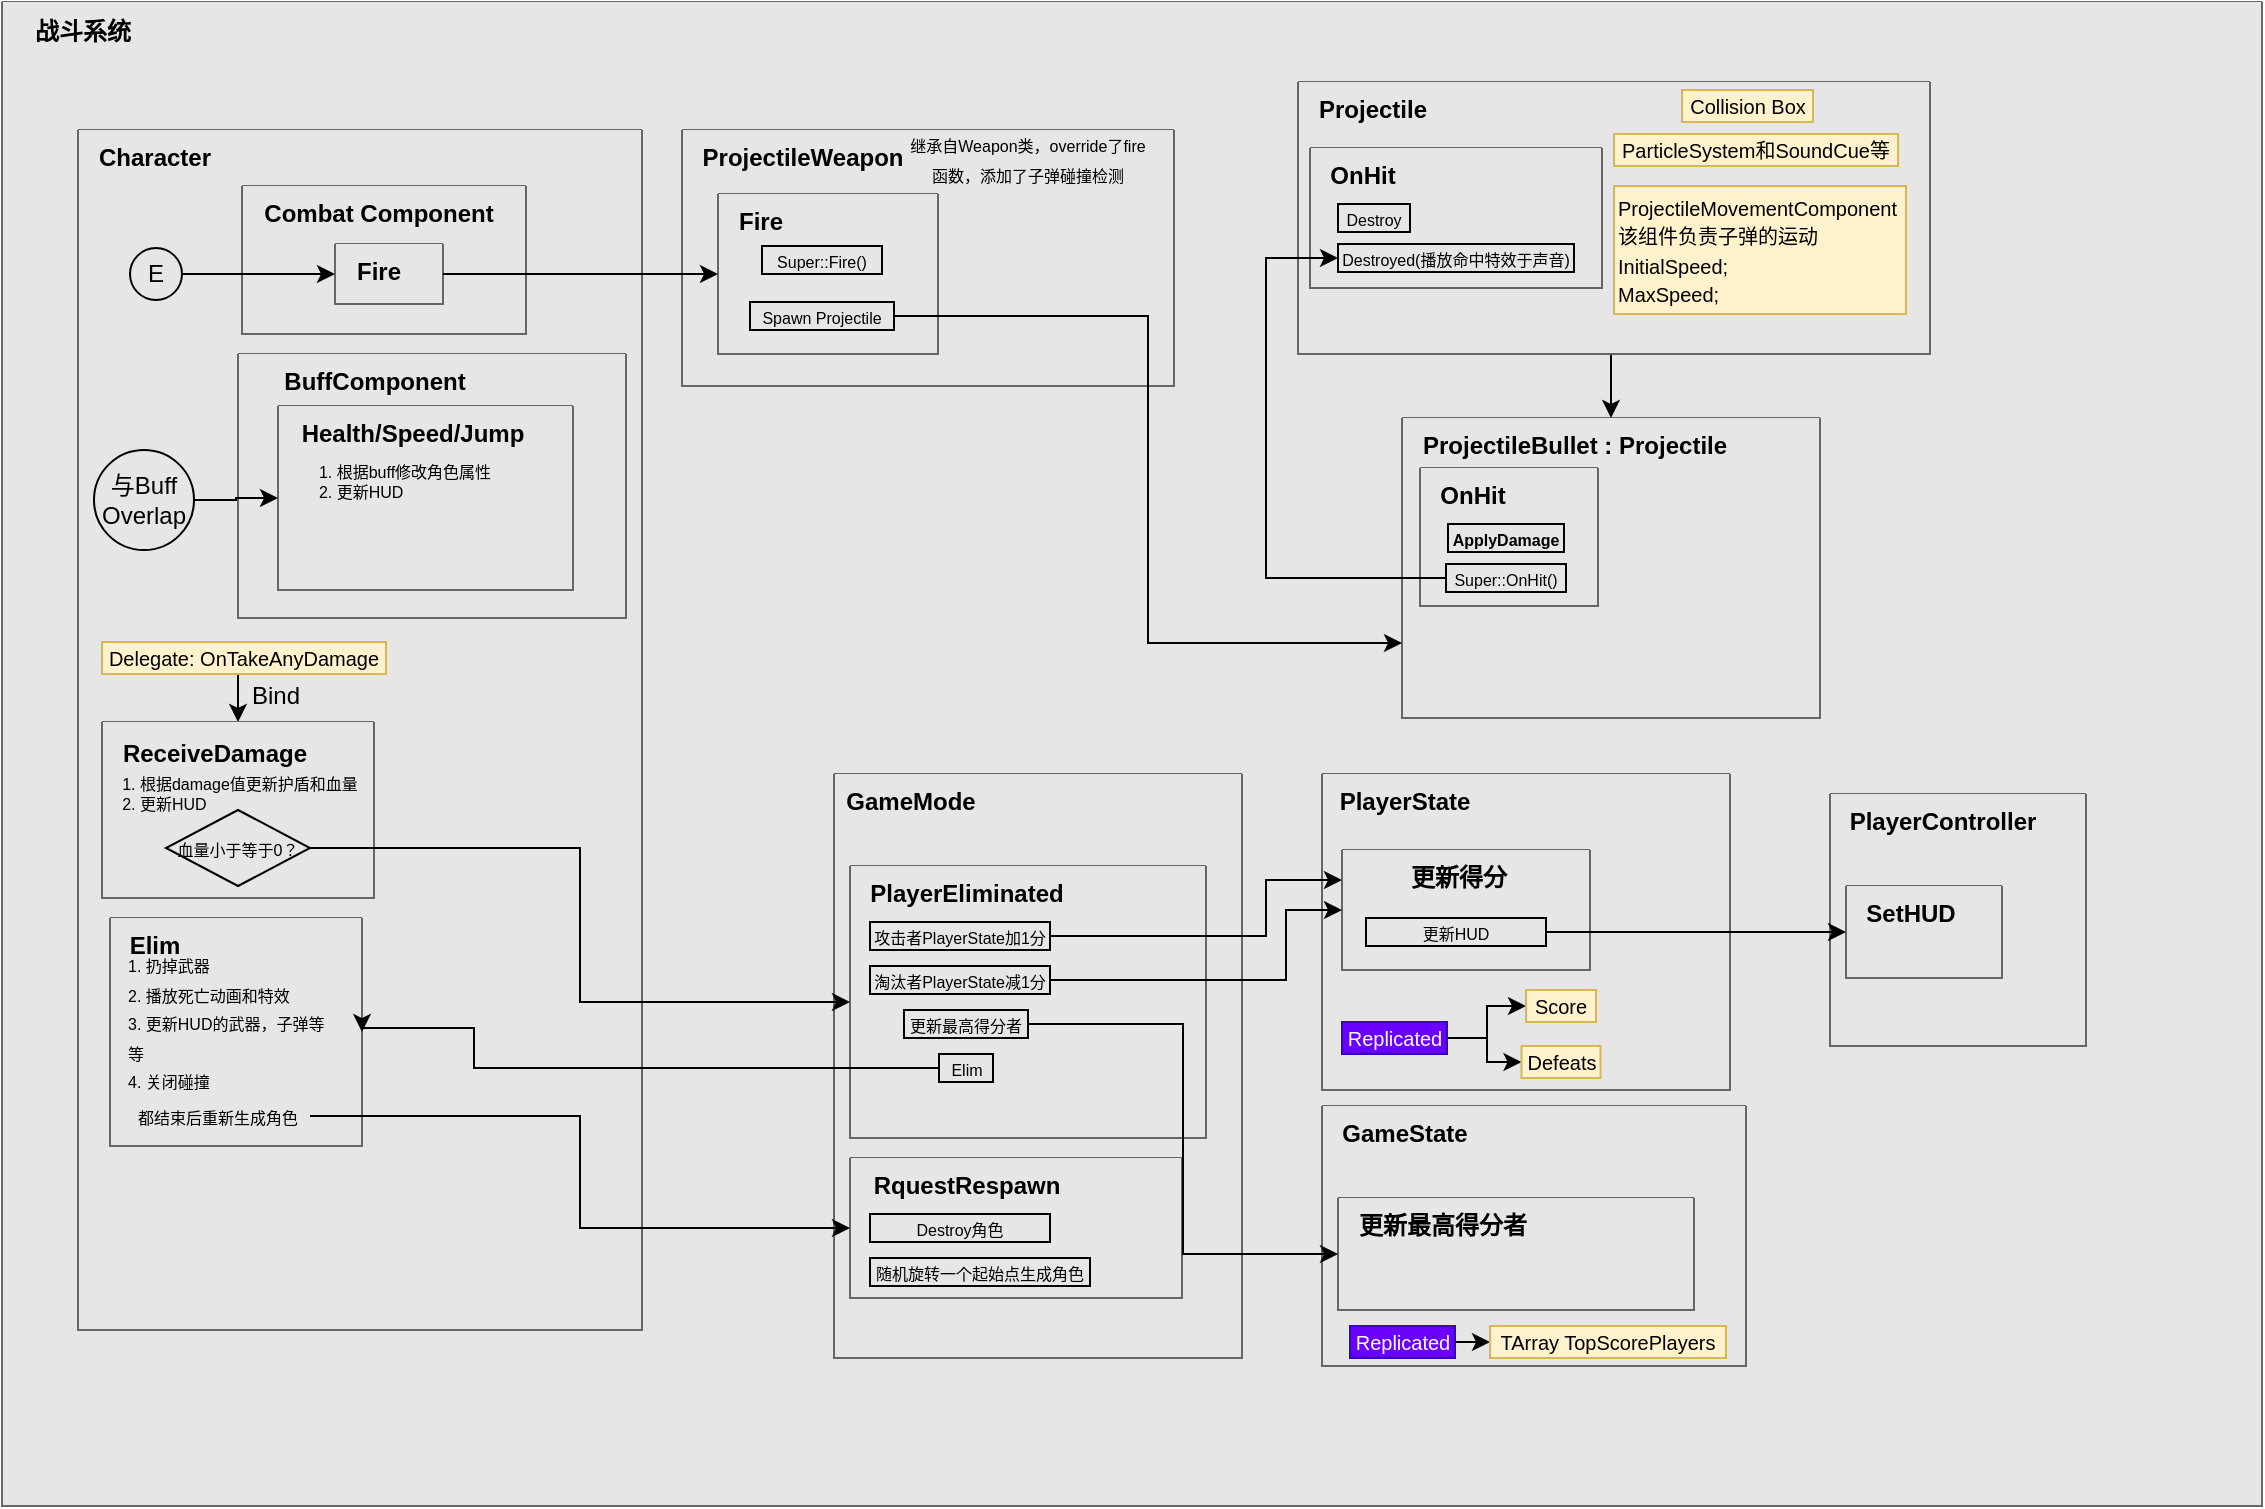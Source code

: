 <mxfile version="22.1.2" type="device">
  <diagram name="第 1 页" id="bMrVAK8gPkkUIHQVz1YE">
    <mxGraphModel dx="784" dy="1022" grid="1" gridSize="10" guides="1" tooltips="1" connect="1" arrows="1" fold="1" page="1" pageScale="1" pageWidth="827" pageHeight="1169" math="0" shadow="0">
      <root>
        <mxCell id="0" />
        <mxCell id="1" parent="0" />
        <mxCell id="vLbGH18DJwOGP0xXrtU2-1" value="" style="swimlane;startSize=0;fillStyle=auto;fillColor=#000000;fontColor=#333333;strokeColor=#666666;swimlaneFillColor=#E6E6E6;" vertex="1" parent="1">
          <mxGeometry x="1304" y="392" width="1130" height="752" as="geometry" />
        </mxCell>
        <mxCell id="vLbGH18DJwOGP0xXrtU2-2" value="&lt;b&gt;战斗系统&lt;/b&gt;" style="text;html=1;align=center;verticalAlign=middle;resizable=0;points=[];autosize=1;strokeColor=none;fillColor=none;" vertex="1" parent="vLbGH18DJwOGP0xXrtU2-1">
          <mxGeometry x="6" y="1" width="68" height="28" as="geometry" />
        </mxCell>
        <mxCell id="vLbGH18DJwOGP0xXrtU2-3" value="" style="swimlane;startSize=0;fillStyle=auto;fillColor=#000000;fontColor=#333333;strokeColor=#666666;swimlaneFillColor=#E6E6E6;" vertex="1" parent="vLbGH18DJwOGP0xXrtU2-1">
          <mxGeometry x="38" y="64" width="282" height="600" as="geometry" />
        </mxCell>
        <mxCell id="vLbGH18DJwOGP0xXrtU2-4" value="&lt;b&gt;Character&lt;/b&gt;" style="text;html=1;align=center;verticalAlign=middle;resizable=0;points=[];autosize=1;strokeColor=none;fillColor=none;" vertex="1" parent="vLbGH18DJwOGP0xXrtU2-3">
          <mxGeometry width="76" height="28" as="geometry" />
        </mxCell>
        <mxCell id="vLbGH18DJwOGP0xXrtU2-5" value="E" style="ellipse;whiteSpace=wrap;html=1;aspect=fixed;fillColor=none;" vertex="1" parent="vLbGH18DJwOGP0xXrtU2-3">
          <mxGeometry x="26" y="59" width="26" height="26" as="geometry" />
        </mxCell>
        <mxCell id="vLbGH18DJwOGP0xXrtU2-6" value="" style="swimlane;startSize=0;fillStyle=auto;fillColor=#000000;fontColor=#333333;strokeColor=#666666;swimlaneFillColor=#E6E6E6;" vertex="1" parent="vLbGH18DJwOGP0xXrtU2-3">
          <mxGeometry x="82" y="28" width="142" height="74" as="geometry" />
        </mxCell>
        <mxCell id="vLbGH18DJwOGP0xXrtU2-7" value="&lt;b&gt;Combat Component&lt;/b&gt;" style="text;html=1;align=center;verticalAlign=middle;resizable=0;points=[];autosize=1;strokeColor=none;fillColor=none;" vertex="1" parent="vLbGH18DJwOGP0xXrtU2-6">
          <mxGeometry x="0.5" width="134" height="28" as="geometry" />
        </mxCell>
        <mxCell id="vLbGH18DJwOGP0xXrtU2-8" value="" style="swimlane;startSize=0;fillStyle=auto;fillColor=#000000;fontColor=#333333;strokeColor=#666666;swimlaneFillColor=#E6E6E6;" vertex="1" parent="vLbGH18DJwOGP0xXrtU2-6">
          <mxGeometry x="46.5" y="29" width="54" height="30" as="geometry" />
        </mxCell>
        <mxCell id="vLbGH18DJwOGP0xXrtU2-9" value="&lt;b&gt;Fire&lt;/b&gt;" style="text;html=1;align=center;verticalAlign=middle;resizable=0;points=[];autosize=1;strokeColor=none;fillColor=none;" vertex="1" parent="vLbGH18DJwOGP0xXrtU2-8">
          <mxGeometry width="42" height="28" as="geometry" />
        </mxCell>
        <mxCell id="vLbGH18DJwOGP0xXrtU2-10" style="edgeStyle=orthogonalEdgeStyle;rounded=0;orthogonalLoop=1;jettySize=auto;html=1;exitX=1;exitY=0.5;exitDx=0;exitDy=0;entryX=0;entryY=0.5;entryDx=0;entryDy=0;" edge="1" parent="vLbGH18DJwOGP0xXrtU2-3" source="vLbGH18DJwOGP0xXrtU2-5" target="vLbGH18DJwOGP0xXrtU2-8">
          <mxGeometry relative="1" as="geometry" />
        </mxCell>
        <mxCell id="vLbGH18DJwOGP0xXrtU2-11" value="" style="swimlane;startSize=0;fillStyle=auto;fillColor=#000000;fontColor=#333333;strokeColor=#666666;swimlaneFillColor=#E6E6E6;" vertex="1" parent="vLbGH18DJwOGP0xXrtU2-3">
          <mxGeometry x="80" y="112" width="194" height="132" as="geometry" />
        </mxCell>
        <mxCell id="vLbGH18DJwOGP0xXrtU2-12" value="&lt;b&gt;BuffComponent&lt;/b&gt;" style="text;html=1;align=center;verticalAlign=middle;resizable=0;points=[];autosize=1;strokeColor=none;fillColor=none;" vertex="1" parent="vLbGH18DJwOGP0xXrtU2-11">
          <mxGeometry x="12.5" width="110" height="28" as="geometry" />
        </mxCell>
        <mxCell id="vLbGH18DJwOGP0xXrtU2-13" value="" style="swimlane;startSize=0;fillStyle=auto;fillColor=#000000;fontColor=#333333;strokeColor=#666666;swimlaneFillColor=#E6E6E6;" vertex="1" parent="vLbGH18DJwOGP0xXrtU2-11">
          <mxGeometry x="20" y="26" width="147.5" height="92" as="geometry" />
        </mxCell>
        <mxCell id="vLbGH18DJwOGP0xXrtU2-14" value="&lt;b&gt;Health/Speed/Jump&lt;/b&gt;" style="text;html=1;align=center;verticalAlign=middle;resizable=0;points=[];autosize=1;strokeColor=none;fillColor=none;" vertex="1" parent="vLbGH18DJwOGP0xXrtU2-13">
          <mxGeometry x="2" width="130" height="28" as="geometry" />
        </mxCell>
        <mxCell id="vLbGH18DJwOGP0xXrtU2-15" value="&lt;div style=&quot;text-align: left;&quot;&gt;&lt;span style=&quot;font-size: 8px; background-color: initial;&quot;&gt;1. 根据buff修改角色属性&lt;/span&gt;&lt;/div&gt;&lt;font style=&quot;font-size: 8px;&quot;&gt;&lt;div style=&quot;text-align: left;&quot;&gt;&lt;span style=&quot;background-color: initial;&quot;&gt;2. 更新HUD&lt;/span&gt;&lt;/div&gt;&lt;div style=&quot;text-align: left;&quot;&gt;&lt;span style=&quot;background-color: initial;&quot;&gt;&lt;br&gt;&lt;/span&gt;&lt;/div&gt;&lt;/font&gt;" style="text;html=1;strokeColor=none;fillColor=none;align=center;verticalAlign=middle;whiteSpace=wrap;rounded=0;" vertex="1" parent="vLbGH18DJwOGP0xXrtU2-13">
          <mxGeometry x="13" y="30" width="101" height="22" as="geometry" />
        </mxCell>
        <mxCell id="vLbGH18DJwOGP0xXrtU2-16" style="edgeStyle=orthogonalEdgeStyle;rounded=0;orthogonalLoop=1;jettySize=auto;html=1;exitX=0.5;exitY=1;exitDx=0;exitDy=0;entryX=0.5;entryY=0;entryDx=0;entryDy=0;" edge="1" parent="vLbGH18DJwOGP0xXrtU2-3" source="vLbGH18DJwOGP0xXrtU2-17" target="vLbGH18DJwOGP0xXrtU2-18">
          <mxGeometry relative="1" as="geometry" />
        </mxCell>
        <mxCell id="vLbGH18DJwOGP0xXrtU2-17" value="&lt;font style=&quot;font-size: 10px;&quot;&gt;Delegate: OnTakeAnyDamage&lt;/font&gt;" style="rounded=0;whiteSpace=wrap;html=1;fillColor=#fff2cc;strokeColor=#d6b656;" vertex="1" parent="vLbGH18DJwOGP0xXrtU2-3">
          <mxGeometry x="12" y="256" width="142" height="16" as="geometry" />
        </mxCell>
        <mxCell id="vLbGH18DJwOGP0xXrtU2-18" value="" style="swimlane;startSize=0;fillStyle=auto;fillColor=#000000;fontColor=#333333;strokeColor=#666666;swimlaneFillColor=#E6E6E6;" vertex="1" parent="vLbGH18DJwOGP0xXrtU2-3">
          <mxGeometry x="12" y="296" width="136" height="88" as="geometry" />
        </mxCell>
        <mxCell id="vLbGH18DJwOGP0xXrtU2-19" value="&lt;b&gt;ReceiveDamage&lt;/b&gt;" style="text;html=1;align=center;verticalAlign=middle;resizable=0;points=[];autosize=1;strokeColor=none;fillColor=none;" vertex="1" parent="vLbGH18DJwOGP0xXrtU2-18">
          <mxGeometry y="2" width="112" height="28" as="geometry" />
        </mxCell>
        <mxCell id="vLbGH18DJwOGP0xXrtU2-20" value="&lt;div style=&quot;text-align: left;&quot;&gt;&lt;span style=&quot;font-size: 8px; background-color: initial;&quot;&gt;1. 根据damage值更新护盾和血量&lt;/span&gt;&lt;/div&gt;&lt;font style=&quot;font-size: 8px;&quot;&gt;&lt;div style=&quot;text-align: left;&quot;&gt;&lt;span style=&quot;background-color: initial;&quot;&gt;2. 更新HUD&lt;/span&gt;&lt;/div&gt;&lt;div style=&quot;text-align: left;&quot;&gt;&lt;span style=&quot;background-color: initial;&quot;&gt;&lt;br&gt;&lt;/span&gt;&lt;/div&gt;&lt;/font&gt;" style="text;html=1;strokeColor=none;fillColor=none;align=center;verticalAlign=middle;whiteSpace=wrap;rounded=0;" vertex="1" parent="vLbGH18DJwOGP0xXrtU2-18">
          <mxGeometry x="6" y="28" width="126" height="22" as="geometry" />
        </mxCell>
        <mxCell id="vLbGH18DJwOGP0xXrtU2-21" value="&lt;div style=&quot;border-color: var(--border-color); text-align: left;&quot;&gt;&lt;font style=&quot;font-size: 8px;&quot;&gt;血量小于等于0？&lt;/font&gt;&lt;/div&gt;&lt;font size=&quot;3&quot; style=&quot;border-color: var(--border-color);&quot;&gt;&lt;/font&gt;" style="rhombus;whiteSpace=wrap;html=1;fillColor=none;" vertex="1" parent="vLbGH18DJwOGP0xXrtU2-18">
          <mxGeometry x="32" y="44" width="72" height="38" as="geometry" />
        </mxCell>
        <mxCell id="vLbGH18DJwOGP0xXrtU2-22" value="Bind" style="text;html=1;strokeColor=none;fillColor=none;align=center;verticalAlign=middle;whiteSpace=wrap;rounded=0;" vertex="1" parent="vLbGH18DJwOGP0xXrtU2-3">
          <mxGeometry x="86" y="278" width="26" height="10" as="geometry" />
        </mxCell>
        <mxCell id="vLbGH18DJwOGP0xXrtU2-23" style="edgeStyle=orthogonalEdgeStyle;rounded=0;orthogonalLoop=1;jettySize=auto;html=1;exitX=1;exitY=0.5;exitDx=0;exitDy=0;entryX=0;entryY=0.5;entryDx=0;entryDy=0;" edge="1" parent="vLbGH18DJwOGP0xXrtU2-3" source="vLbGH18DJwOGP0xXrtU2-24" target="vLbGH18DJwOGP0xXrtU2-13">
          <mxGeometry relative="1" as="geometry" />
        </mxCell>
        <mxCell id="vLbGH18DJwOGP0xXrtU2-24" value="与Buff&lt;br&gt;Overlap" style="ellipse;whiteSpace=wrap;html=1;aspect=fixed;fillColor=none;" vertex="1" parent="vLbGH18DJwOGP0xXrtU2-3">
          <mxGeometry x="8" y="160" width="50" height="50" as="geometry" />
        </mxCell>
        <mxCell id="vLbGH18DJwOGP0xXrtU2-25" value="" style="swimlane;startSize=0;fillStyle=auto;fillColor=#000000;fontColor=#333333;strokeColor=#666666;swimlaneFillColor=#E6E6E6;" vertex="1" parent="vLbGH18DJwOGP0xXrtU2-3">
          <mxGeometry x="16" y="394" width="126" height="114" as="geometry" />
        </mxCell>
        <mxCell id="vLbGH18DJwOGP0xXrtU2-26" value="&lt;b&gt;Elim&lt;/b&gt;" style="text;html=1;align=center;verticalAlign=middle;resizable=0;points=[];autosize=1;strokeColor=none;fillColor=none;" vertex="1" parent="vLbGH18DJwOGP0xXrtU2-25">
          <mxGeometry width="44" height="28" as="geometry" />
        </mxCell>
        <mxCell id="vLbGH18DJwOGP0xXrtU2-27" value="&lt;div style=&quot;text-align: left;&quot;&gt;&lt;span style=&quot;font-size: 8px;&quot;&gt;1. 扔掉武器&lt;/span&gt;&lt;/div&gt;&lt;div style=&quot;text-align: left;&quot;&gt;&lt;span style=&quot;font-size: 8px;&quot;&gt;2. 播放死亡动画和特效&lt;/span&gt;&lt;/div&gt;&lt;div style=&quot;text-align: left;&quot;&gt;&lt;span style=&quot;font-size: 8px;&quot;&gt;3. 更新HUD的武器，子弹等等&lt;/span&gt;&lt;/div&gt;&lt;div style=&quot;text-align: left;&quot;&gt;&lt;span style=&quot;font-size: 8px;&quot;&gt;4. 关闭碰撞&lt;/span&gt;&lt;/div&gt;&lt;div style=&quot;text-align: left;&quot;&gt;&lt;span style=&quot;font-size: 8px;&quot;&gt;&lt;br&gt;&lt;/span&gt;&lt;/div&gt;" style="text;html=1;strokeColor=none;fillColor=none;align=center;verticalAlign=middle;whiteSpace=wrap;rounded=0;" vertex="1" parent="vLbGH18DJwOGP0xXrtU2-25">
          <mxGeometry x="8" y="26" width="106" height="66" as="geometry" />
        </mxCell>
        <mxCell id="vLbGH18DJwOGP0xXrtU2-28" value="&lt;div style=&quot;text-align: left;&quot;&gt;&lt;span style=&quot;font-size: 8px;&quot;&gt;都结束后重新生成角色&lt;/span&gt;&lt;/div&gt;" style="text;html=1;strokeColor=none;fillColor=none;align=center;verticalAlign=middle;whiteSpace=wrap;rounded=0;" vertex="1" parent="vLbGH18DJwOGP0xXrtU2-25">
          <mxGeometry x="8" y="88" width="92" height="22" as="geometry" />
        </mxCell>
        <mxCell id="vLbGH18DJwOGP0xXrtU2-29" value="" style="swimlane;startSize=0;fillStyle=auto;fillColor=#000000;fontColor=#333333;strokeColor=#666666;swimlaneFillColor=#E6E6E6;" vertex="1" parent="vLbGH18DJwOGP0xXrtU2-1">
          <mxGeometry x="700" y="208" width="209" height="150" as="geometry" />
        </mxCell>
        <mxCell id="vLbGH18DJwOGP0xXrtU2-30" value="&lt;b&gt;ProjectileBullet : Projectile&lt;/b&gt;" style="text;html=1;align=center;verticalAlign=middle;resizable=0;points=[];autosize=1;strokeColor=none;fillColor=none;" vertex="1" parent="vLbGH18DJwOGP0xXrtU2-29">
          <mxGeometry width="172" height="28" as="geometry" />
        </mxCell>
        <mxCell id="vLbGH18DJwOGP0xXrtU2-31" value="" style="swimlane;startSize=0;fillStyle=auto;fillColor=#000000;fontColor=#333333;strokeColor=#666666;swimlaneFillColor=#E6E6E6;" vertex="1" parent="vLbGH18DJwOGP0xXrtU2-29">
          <mxGeometry x="9" y="25" width="89" height="69" as="geometry" />
        </mxCell>
        <mxCell id="vLbGH18DJwOGP0xXrtU2-32" value="&lt;b&gt;OnHit&lt;/b&gt;" style="text;html=1;align=center;verticalAlign=middle;resizable=0;points=[];autosize=1;strokeColor=none;fillColor=none;" vertex="1" parent="vLbGH18DJwOGP0xXrtU2-31">
          <mxGeometry width="52" height="28" as="geometry" />
        </mxCell>
        <mxCell id="vLbGH18DJwOGP0xXrtU2-33" value="&lt;font style=&quot;font-size: 8px;&quot;&gt;&lt;b&gt;ApplyDamage&lt;/b&gt;&lt;/font&gt;" style="rounded=0;whiteSpace=wrap;html=1;fillColor=none;" vertex="1" parent="vLbGH18DJwOGP0xXrtU2-31">
          <mxGeometry x="14" y="28" width="58" height="14" as="geometry" />
        </mxCell>
        <mxCell id="vLbGH18DJwOGP0xXrtU2-34" value="&lt;font style=&quot;font-size: 8px;&quot;&gt;Super::OnHit()&lt;/font&gt;" style="rounded=0;whiteSpace=wrap;html=1;fillColor=none;" vertex="1" parent="vLbGH18DJwOGP0xXrtU2-31">
          <mxGeometry x="13" y="48" width="60" height="14" as="geometry" />
        </mxCell>
        <mxCell id="vLbGH18DJwOGP0xXrtU2-35" value="" style="swimlane;startSize=0;fillStyle=auto;fillColor=#000000;fontColor=#333333;strokeColor=#666666;swimlaneFillColor=#E6E6E6;" vertex="1" parent="vLbGH18DJwOGP0xXrtU2-1">
          <mxGeometry x="340" y="64" width="246" height="128" as="geometry" />
        </mxCell>
        <mxCell id="vLbGH18DJwOGP0xXrtU2-36" value="&lt;b&gt;ProjectileWeapon&lt;/b&gt;" style="text;html=1;align=center;verticalAlign=middle;resizable=0;points=[];autosize=1;strokeColor=none;fillColor=none;" vertex="1" parent="vLbGH18DJwOGP0xXrtU2-35">
          <mxGeometry width="120" height="28" as="geometry" />
        </mxCell>
        <mxCell id="vLbGH18DJwOGP0xXrtU2-37" value="" style="swimlane;startSize=0;fillStyle=auto;fillColor=#000000;fontColor=#333333;strokeColor=#666666;swimlaneFillColor=#E6E6E6;" vertex="1" parent="vLbGH18DJwOGP0xXrtU2-35">
          <mxGeometry x="18" y="32" width="110" height="80" as="geometry" />
        </mxCell>
        <mxCell id="vLbGH18DJwOGP0xXrtU2-38" value="&lt;b&gt;Fire&lt;/b&gt;" style="text;html=1;align=center;verticalAlign=middle;resizable=0;points=[];autosize=1;strokeColor=none;fillColor=none;" vertex="1" parent="vLbGH18DJwOGP0xXrtU2-37">
          <mxGeometry width="42" height="28" as="geometry" />
        </mxCell>
        <mxCell id="vLbGH18DJwOGP0xXrtU2-39" value="&lt;font style=&quot;font-size: 8px;&quot;&gt;Super::Fire()&lt;/font&gt;" style="rounded=0;whiteSpace=wrap;html=1;fillColor=none;" vertex="1" parent="vLbGH18DJwOGP0xXrtU2-37">
          <mxGeometry x="22" y="26" width="60" height="14" as="geometry" />
        </mxCell>
        <mxCell id="vLbGH18DJwOGP0xXrtU2-40" value="&lt;font style=&quot;font-size: 8px;&quot;&gt;Spawn Projectile&lt;/font&gt;" style="rounded=0;whiteSpace=wrap;html=1;fillColor=none;" vertex="1" parent="vLbGH18DJwOGP0xXrtU2-37">
          <mxGeometry x="16" y="54" width="72" height="14" as="geometry" />
        </mxCell>
        <mxCell id="vLbGH18DJwOGP0xXrtU2-41" value="&lt;font style=&quot;font-size: 8px;&quot;&gt;继承自Weapon类，override了fire函数，添加了子弹碰撞检测&lt;/font&gt;" style="text;html=1;strokeColor=none;fillColor=none;align=center;verticalAlign=middle;whiteSpace=wrap;rounded=0;" vertex="1" parent="vLbGH18DJwOGP0xXrtU2-35">
          <mxGeometry x="110" width="126" height="28" as="geometry" />
        </mxCell>
        <mxCell id="vLbGH18DJwOGP0xXrtU2-42" style="edgeStyle=orthogonalEdgeStyle;rounded=0;orthogonalLoop=1;jettySize=auto;html=1;exitX=1;exitY=0.5;exitDx=0;exitDy=0;entryX=0;entryY=0.5;entryDx=0;entryDy=0;" edge="1" parent="vLbGH18DJwOGP0xXrtU2-1" source="vLbGH18DJwOGP0xXrtU2-8" target="vLbGH18DJwOGP0xXrtU2-37">
          <mxGeometry relative="1" as="geometry" />
        </mxCell>
        <mxCell id="vLbGH18DJwOGP0xXrtU2-43" style="edgeStyle=orthogonalEdgeStyle;rounded=0;orthogonalLoop=1;jettySize=auto;html=1;exitX=0.5;exitY=1;exitDx=0;exitDy=0;entryX=0.5;entryY=0;entryDx=0;entryDy=0;" edge="1" parent="vLbGH18DJwOGP0xXrtU2-1" source="vLbGH18DJwOGP0xXrtU2-44" target="vLbGH18DJwOGP0xXrtU2-29">
          <mxGeometry relative="1" as="geometry" />
        </mxCell>
        <mxCell id="vLbGH18DJwOGP0xXrtU2-44" value="" style="swimlane;startSize=0;fillStyle=auto;fillColor=#000000;fontColor=#333333;strokeColor=#666666;swimlaneFillColor=#E6E6E6;" vertex="1" parent="vLbGH18DJwOGP0xXrtU2-1">
          <mxGeometry x="648" y="40" width="316" height="136" as="geometry" />
        </mxCell>
        <mxCell id="vLbGH18DJwOGP0xXrtU2-45" value="&lt;b&gt;Projectile&lt;/b&gt;" style="text;html=1;align=center;verticalAlign=middle;resizable=0;points=[];autosize=1;strokeColor=none;fillColor=none;" vertex="1" parent="vLbGH18DJwOGP0xXrtU2-44">
          <mxGeometry width="74" height="28" as="geometry" />
        </mxCell>
        <mxCell id="vLbGH18DJwOGP0xXrtU2-46" value="&lt;font style=&quot;font-size: 10px;&quot;&gt;Collision Box&lt;/font&gt;" style="rounded=0;whiteSpace=wrap;html=1;fillColor=#fff2cc;strokeColor=#d6b656;" vertex="1" parent="vLbGH18DJwOGP0xXrtU2-44">
          <mxGeometry x="192" y="4" width="65.5" height="16" as="geometry" />
        </mxCell>
        <mxCell id="vLbGH18DJwOGP0xXrtU2-47" value="&lt;font style=&quot;&quot;&gt;&lt;span style=&quot;font-size: 10px;&quot;&gt;ProjectileMovementComponent&lt;/span&gt;&lt;br&gt;&lt;span style=&quot;font-size: 10px;&quot;&gt;该组件负责子弹的运动&lt;/span&gt;&lt;br&gt;&lt;div style=&quot;&quot;&gt;&lt;span style=&quot;font-size: 10px;&quot;&gt;InitialSpeed;&lt;/span&gt;&lt;/div&gt;&lt;div style=&quot;&quot;&gt;&lt;span style=&quot;font-size: 10px;&quot;&gt;MaxSpeed;&lt;/span&gt;&lt;/div&gt;&lt;/font&gt;" style="rounded=0;whiteSpace=wrap;html=1;fillColor=#fff2cc;strokeColor=#d6b656;align=left;" vertex="1" parent="vLbGH18DJwOGP0xXrtU2-44">
          <mxGeometry x="158" y="52" width="146" height="64" as="geometry" />
        </mxCell>
        <mxCell id="vLbGH18DJwOGP0xXrtU2-48" value="&lt;font style=&quot;font-size: 10px;&quot;&gt;ParticleSystem和SoundCue等&lt;/font&gt;" style="rounded=0;whiteSpace=wrap;html=1;fillColor=#fff2cc;strokeColor=#d6b656;" vertex="1" parent="vLbGH18DJwOGP0xXrtU2-44">
          <mxGeometry x="158" y="26" width="142" height="16" as="geometry" />
        </mxCell>
        <mxCell id="vLbGH18DJwOGP0xXrtU2-49" value="" style="swimlane;startSize=0;fillStyle=auto;fillColor=#000000;fontColor=#333333;strokeColor=#666666;swimlaneFillColor=#E6E6E6;" vertex="1" parent="vLbGH18DJwOGP0xXrtU2-44">
          <mxGeometry x="6" y="33" width="146" height="70" as="geometry" />
        </mxCell>
        <mxCell id="vLbGH18DJwOGP0xXrtU2-50" value="&lt;b&gt;OnHit&lt;/b&gt;" style="text;html=1;align=center;verticalAlign=middle;resizable=0;points=[];autosize=1;strokeColor=none;fillColor=none;" vertex="1" parent="vLbGH18DJwOGP0xXrtU2-49">
          <mxGeometry width="52" height="28" as="geometry" />
        </mxCell>
        <mxCell id="vLbGH18DJwOGP0xXrtU2-51" value="&lt;font style=&quot;font-size: 8px;&quot;&gt;Destroy&lt;/font&gt;" style="rounded=0;whiteSpace=wrap;html=1;fillColor=none;" vertex="1" parent="vLbGH18DJwOGP0xXrtU2-49">
          <mxGeometry x="14" y="28" width="36" height="14" as="geometry" />
        </mxCell>
        <mxCell id="vLbGH18DJwOGP0xXrtU2-52" value="&lt;font style=&quot;font-size: 8px;&quot;&gt;Destroyed(播放命中特效于声音)&lt;/font&gt;" style="rounded=0;whiteSpace=wrap;html=1;fillColor=none;" vertex="1" parent="vLbGH18DJwOGP0xXrtU2-49">
          <mxGeometry x="14" y="48" width="118" height="14" as="geometry" />
        </mxCell>
        <mxCell id="vLbGH18DJwOGP0xXrtU2-53" style="edgeStyle=orthogonalEdgeStyle;rounded=0;orthogonalLoop=1;jettySize=auto;html=1;exitX=1;exitY=0.5;exitDx=0;exitDy=0;entryX=0;entryY=0.75;entryDx=0;entryDy=0;" edge="1" parent="vLbGH18DJwOGP0xXrtU2-1" source="vLbGH18DJwOGP0xXrtU2-40" target="vLbGH18DJwOGP0xXrtU2-29">
          <mxGeometry relative="1" as="geometry" />
        </mxCell>
        <mxCell id="vLbGH18DJwOGP0xXrtU2-54" style="edgeStyle=orthogonalEdgeStyle;rounded=0;orthogonalLoop=1;jettySize=auto;html=1;exitX=0;exitY=0.5;exitDx=0;exitDy=0;entryX=0;entryY=0.5;entryDx=0;entryDy=0;" edge="1" parent="vLbGH18DJwOGP0xXrtU2-1" source="vLbGH18DJwOGP0xXrtU2-34" target="vLbGH18DJwOGP0xXrtU2-52">
          <mxGeometry relative="1" as="geometry">
            <Array as="points">
              <mxPoint x="632" y="288" />
              <mxPoint x="632" y="128" />
            </Array>
          </mxGeometry>
        </mxCell>
        <mxCell id="vLbGH18DJwOGP0xXrtU2-55" value="&lt;div style=&quot;text-align: left;&quot;&gt;&lt;br&gt;&lt;/div&gt;" style="text;html=1;strokeColor=none;fillColor=none;align=center;verticalAlign=middle;whiteSpace=wrap;rounded=0;" vertex="1" parent="vLbGH18DJwOGP0xXrtU2-1">
          <mxGeometry x="338" y="366" width="66" height="12" as="geometry" />
        </mxCell>
        <mxCell id="vLbGH18DJwOGP0xXrtU2-56" value="" style="swimlane;startSize=0;fillStyle=auto;fillColor=#000000;fontColor=#333333;strokeColor=#666666;swimlaneFillColor=#E6E6E6;" vertex="1" parent="vLbGH18DJwOGP0xXrtU2-1">
          <mxGeometry x="416" y="386" width="204" height="292" as="geometry" />
        </mxCell>
        <mxCell id="vLbGH18DJwOGP0xXrtU2-57" value="&lt;b&gt;GameMode&lt;/b&gt;" style="text;html=1;align=center;verticalAlign=middle;resizable=0;points=[];autosize=1;strokeColor=none;fillColor=none;" vertex="1" parent="vLbGH18DJwOGP0xXrtU2-56">
          <mxGeometry x="-4" width="84" height="28" as="geometry" />
        </mxCell>
        <mxCell id="vLbGH18DJwOGP0xXrtU2-58" value="" style="swimlane;startSize=0;fillStyle=auto;fillColor=#000000;fontColor=#333333;strokeColor=#666666;swimlaneFillColor=#E6E6E6;" vertex="1" parent="vLbGH18DJwOGP0xXrtU2-56">
          <mxGeometry x="8" y="46" width="178" height="136" as="geometry" />
        </mxCell>
        <mxCell id="vLbGH18DJwOGP0xXrtU2-59" value="&lt;b&gt;PlayerEliminated&lt;/b&gt;" style="text;html=1;align=center;verticalAlign=middle;resizable=0;points=[];autosize=1;strokeColor=none;fillColor=none;" vertex="1" parent="vLbGH18DJwOGP0xXrtU2-58">
          <mxGeometry width="116" height="28" as="geometry" />
        </mxCell>
        <mxCell id="vLbGH18DJwOGP0xXrtU2-60" value="&lt;font style=&quot;font-size: 8px;&quot;&gt;攻击者PlayerState加1分&lt;/font&gt;" style="rounded=0;whiteSpace=wrap;html=1;fillColor=none;" vertex="1" parent="vLbGH18DJwOGP0xXrtU2-58">
          <mxGeometry x="10" y="28" width="90" height="14" as="geometry" />
        </mxCell>
        <mxCell id="vLbGH18DJwOGP0xXrtU2-61" value="&lt;font style=&quot;font-size: 8px;&quot;&gt;淘汰者PlayerState减1分&lt;/font&gt;" style="rounded=0;whiteSpace=wrap;html=1;fillColor=none;" vertex="1" parent="vLbGH18DJwOGP0xXrtU2-58">
          <mxGeometry x="10" y="50" width="90" height="14" as="geometry" />
        </mxCell>
        <mxCell id="vLbGH18DJwOGP0xXrtU2-62" value="&lt;span style=&quot;font-size: 8px;&quot;&gt;更新最高得分者&lt;/span&gt;" style="rounded=0;whiteSpace=wrap;html=1;fillColor=none;" vertex="1" parent="vLbGH18DJwOGP0xXrtU2-58">
          <mxGeometry x="27" y="72" width="62" height="14" as="geometry" />
        </mxCell>
        <mxCell id="vLbGH18DJwOGP0xXrtU2-63" value="&lt;span style=&quot;font-size: 8px;&quot;&gt;Elim&lt;/span&gt;" style="rounded=0;whiteSpace=wrap;html=1;fillColor=none;" vertex="1" parent="vLbGH18DJwOGP0xXrtU2-58">
          <mxGeometry x="44.5" y="94" width="27" height="14" as="geometry" />
        </mxCell>
        <mxCell id="vLbGH18DJwOGP0xXrtU2-64" value="" style="swimlane;startSize=0;fillStyle=auto;fillColor=#000000;fontColor=#333333;strokeColor=#666666;swimlaneFillColor=#E6E6E6;" vertex="1" parent="vLbGH18DJwOGP0xXrtU2-56">
          <mxGeometry x="8" y="192" width="166" height="70" as="geometry" />
        </mxCell>
        <mxCell id="vLbGH18DJwOGP0xXrtU2-65" value="&lt;b&gt;RquestRespawn&lt;/b&gt;" style="text;html=1;align=center;verticalAlign=middle;resizable=0;points=[];autosize=1;strokeColor=none;fillColor=none;" vertex="1" parent="vLbGH18DJwOGP0xXrtU2-64">
          <mxGeometry x="2" width="112" height="28" as="geometry" />
        </mxCell>
        <mxCell id="vLbGH18DJwOGP0xXrtU2-66" value="&lt;font style=&quot;font-size: 8px;&quot;&gt;Destroy角色&lt;/font&gt;" style="rounded=0;whiteSpace=wrap;html=1;fillColor=none;" vertex="1" parent="vLbGH18DJwOGP0xXrtU2-64">
          <mxGeometry x="10" y="28" width="90" height="14" as="geometry" />
        </mxCell>
        <mxCell id="vLbGH18DJwOGP0xXrtU2-67" value="&lt;font style=&quot;font-size: 8px;&quot;&gt;随机旋转一个起始点生成角色&lt;/font&gt;" style="rounded=0;whiteSpace=wrap;html=1;fillColor=none;" vertex="1" parent="vLbGH18DJwOGP0xXrtU2-64">
          <mxGeometry x="10" y="50" width="110" height="14" as="geometry" />
        </mxCell>
        <mxCell id="vLbGH18DJwOGP0xXrtU2-68" style="edgeStyle=orthogonalEdgeStyle;rounded=0;orthogonalLoop=1;jettySize=auto;html=1;exitX=1;exitY=0.5;exitDx=0;exitDy=0;entryX=0;entryY=0.5;entryDx=0;entryDy=0;" edge="1" parent="vLbGH18DJwOGP0xXrtU2-1" source="vLbGH18DJwOGP0xXrtU2-21" target="vLbGH18DJwOGP0xXrtU2-58">
          <mxGeometry relative="1" as="geometry" />
        </mxCell>
        <mxCell id="vLbGH18DJwOGP0xXrtU2-69" value="" style="swimlane;startSize=0;fillStyle=auto;fillColor=#000000;fontColor=#333333;strokeColor=#666666;swimlaneFillColor=#E6E6E6;" vertex="1" parent="vLbGH18DJwOGP0xXrtU2-1">
          <mxGeometry x="660" y="552" width="212" height="130" as="geometry" />
        </mxCell>
        <mxCell id="vLbGH18DJwOGP0xXrtU2-70" value="&lt;b&gt;GameState&lt;/b&gt;" style="text;html=1;align=center;verticalAlign=middle;resizable=0;points=[];autosize=1;strokeColor=none;fillColor=none;" vertex="1" parent="vLbGH18DJwOGP0xXrtU2-69">
          <mxGeometry width="82" height="28" as="geometry" />
        </mxCell>
        <mxCell id="vLbGH18DJwOGP0xXrtU2-71" value="" style="swimlane;startSize=0;fillStyle=auto;fillColor=#000000;fontColor=#333333;strokeColor=#666666;swimlaneFillColor=#E6E6E6;" vertex="1" parent="vLbGH18DJwOGP0xXrtU2-69">
          <mxGeometry x="8" y="46" width="178" height="56" as="geometry" />
        </mxCell>
        <mxCell id="vLbGH18DJwOGP0xXrtU2-72" value="&lt;b&gt;更新最高得分者&lt;/b&gt;" style="text;html=1;align=center;verticalAlign=middle;resizable=0;points=[];autosize=1;strokeColor=none;fillColor=none;" vertex="1" parent="vLbGH18DJwOGP0xXrtU2-71">
          <mxGeometry width="104" height="28" as="geometry" />
        </mxCell>
        <mxCell id="vLbGH18DJwOGP0xXrtU2-73" style="edgeStyle=orthogonalEdgeStyle;rounded=0;orthogonalLoop=1;jettySize=auto;html=1;exitX=1;exitY=0.5;exitDx=0;exitDy=0;entryX=0;entryY=0.5;entryDx=0;entryDy=0;" edge="1" parent="vLbGH18DJwOGP0xXrtU2-69" source="vLbGH18DJwOGP0xXrtU2-74" target="vLbGH18DJwOGP0xXrtU2-75">
          <mxGeometry relative="1" as="geometry" />
        </mxCell>
        <mxCell id="vLbGH18DJwOGP0xXrtU2-74" value="&lt;font style=&quot;font-size: 10px;&quot;&gt;Replicated&lt;/font&gt;" style="rounded=0;whiteSpace=wrap;html=1;fillColor=#6a00ff;strokeColor=#3700CC;fontColor=#ffffff;" vertex="1" parent="vLbGH18DJwOGP0xXrtU2-69">
          <mxGeometry x="14" y="110" width="52.5" height="16" as="geometry" />
        </mxCell>
        <mxCell id="vLbGH18DJwOGP0xXrtU2-75" value="&lt;span style=&quot;font-size: 10px;&quot;&gt;TArray TopScorePlayers&lt;/span&gt;" style="rounded=0;whiteSpace=wrap;html=1;fillColor=#fff2cc;strokeColor=#d6b656;" vertex="1" parent="vLbGH18DJwOGP0xXrtU2-69">
          <mxGeometry x="84" y="110" width="118" height="16" as="geometry" />
        </mxCell>
        <mxCell id="vLbGH18DJwOGP0xXrtU2-76" value="" style="swimlane;startSize=0;fillStyle=auto;fillColor=#000000;fontColor=#333333;strokeColor=#666666;swimlaneFillColor=#E6E6E6;" vertex="1" parent="vLbGH18DJwOGP0xXrtU2-1">
          <mxGeometry x="660" y="386" width="204" height="158" as="geometry" />
        </mxCell>
        <mxCell id="vLbGH18DJwOGP0xXrtU2-77" value="&lt;b&gt;PlayerState&lt;/b&gt;" style="text;html=1;align=center;verticalAlign=middle;resizable=0;points=[];autosize=1;strokeColor=none;fillColor=none;" vertex="1" parent="vLbGH18DJwOGP0xXrtU2-76">
          <mxGeometry x="-1" width="84" height="28" as="geometry" />
        </mxCell>
        <mxCell id="vLbGH18DJwOGP0xXrtU2-78" value="" style="swimlane;startSize=0;fillStyle=auto;fillColor=#000000;fontColor=#333333;strokeColor=#666666;swimlaneFillColor=#E6E6E6;" vertex="1" parent="vLbGH18DJwOGP0xXrtU2-76">
          <mxGeometry x="10" y="38" width="124" height="60" as="geometry" />
        </mxCell>
        <mxCell id="vLbGH18DJwOGP0xXrtU2-79" value="&lt;b&gt;更新得分&lt;/b&gt;" style="text;html=1;align=center;verticalAlign=middle;resizable=0;points=[];autosize=1;strokeColor=none;fillColor=none;" vertex="1" parent="vLbGH18DJwOGP0xXrtU2-78">
          <mxGeometry x="24" width="68" height="28" as="geometry" />
        </mxCell>
        <mxCell id="vLbGH18DJwOGP0xXrtU2-80" value="&lt;font style=&quot;font-size: 8px;&quot;&gt;更新HUD&lt;/font&gt;" style="rounded=0;whiteSpace=wrap;html=1;fillColor=none;" vertex="1" parent="vLbGH18DJwOGP0xXrtU2-78">
          <mxGeometry x="12" y="34" width="90" height="14" as="geometry" />
        </mxCell>
        <mxCell id="vLbGH18DJwOGP0xXrtU2-81" style="edgeStyle=orthogonalEdgeStyle;rounded=0;orthogonalLoop=1;jettySize=auto;html=1;exitX=1;exitY=0.5;exitDx=0;exitDy=0;entryX=0;entryY=0.5;entryDx=0;entryDy=0;" edge="1" parent="vLbGH18DJwOGP0xXrtU2-76" source="vLbGH18DJwOGP0xXrtU2-83" target="vLbGH18DJwOGP0xXrtU2-84">
          <mxGeometry relative="1" as="geometry" />
        </mxCell>
        <mxCell id="vLbGH18DJwOGP0xXrtU2-82" style="edgeStyle=orthogonalEdgeStyle;rounded=0;orthogonalLoop=1;jettySize=auto;html=1;exitX=1;exitY=0.5;exitDx=0;exitDy=0;" edge="1" parent="vLbGH18DJwOGP0xXrtU2-76" source="vLbGH18DJwOGP0xXrtU2-83" target="vLbGH18DJwOGP0xXrtU2-85">
          <mxGeometry relative="1" as="geometry" />
        </mxCell>
        <mxCell id="vLbGH18DJwOGP0xXrtU2-83" value="&lt;font style=&quot;font-size: 10px;&quot;&gt;Replicated&lt;/font&gt;" style="rounded=0;whiteSpace=wrap;html=1;fillColor=#6a00ff;strokeColor=#3700CC;fontColor=#ffffff;" vertex="1" parent="vLbGH18DJwOGP0xXrtU2-76">
          <mxGeometry x="10" y="124" width="52.5" height="16" as="geometry" />
        </mxCell>
        <mxCell id="vLbGH18DJwOGP0xXrtU2-84" value="&lt;span style=&quot;font-size: 10px;&quot;&gt;Score&lt;/span&gt;" style="rounded=0;whiteSpace=wrap;html=1;fillColor=#fff2cc;strokeColor=#d6b656;" vertex="1" parent="vLbGH18DJwOGP0xXrtU2-76">
          <mxGeometry x="102" y="108" width="35" height="16" as="geometry" />
        </mxCell>
        <mxCell id="vLbGH18DJwOGP0xXrtU2-85" value="&lt;span style=&quot;font-size: 10px;&quot;&gt;Defeats&lt;/span&gt;" style="rounded=0;whiteSpace=wrap;html=1;fillColor=#fff2cc;strokeColor=#d6b656;" vertex="1" parent="vLbGH18DJwOGP0xXrtU2-76">
          <mxGeometry x="99.75" y="136" width="39.5" height="16" as="geometry" />
        </mxCell>
        <mxCell id="vLbGH18DJwOGP0xXrtU2-86" value="" style="swimlane;startSize=0;fillStyle=auto;fillColor=#000000;fontColor=#333333;strokeColor=#666666;swimlaneFillColor=#E6E6E6;" vertex="1" parent="vLbGH18DJwOGP0xXrtU2-1">
          <mxGeometry x="914" y="396" width="128" height="126" as="geometry" />
        </mxCell>
        <mxCell id="vLbGH18DJwOGP0xXrtU2-87" value="&lt;b&gt;PlayerController&lt;/b&gt;" style="text;html=1;align=center;verticalAlign=middle;resizable=0;points=[];autosize=1;strokeColor=none;fillColor=none;" vertex="1" parent="vLbGH18DJwOGP0xXrtU2-86">
          <mxGeometry width="112" height="28" as="geometry" />
        </mxCell>
        <mxCell id="vLbGH18DJwOGP0xXrtU2-88" value="" style="swimlane;startSize=0;fillStyle=auto;fillColor=#000000;fontColor=#333333;strokeColor=#666666;swimlaneFillColor=#E6E6E6;" vertex="1" parent="vLbGH18DJwOGP0xXrtU2-86">
          <mxGeometry x="8" y="46" width="78" height="46" as="geometry" />
        </mxCell>
        <mxCell id="vLbGH18DJwOGP0xXrtU2-89" value="&lt;b&gt;SetHUD&lt;/b&gt;" style="text;html=1;align=center;verticalAlign=middle;resizable=0;points=[];autosize=1;strokeColor=none;fillColor=none;" vertex="1" parent="vLbGH18DJwOGP0xXrtU2-88">
          <mxGeometry width="64" height="28" as="geometry" />
        </mxCell>
        <mxCell id="vLbGH18DJwOGP0xXrtU2-90" style="edgeStyle=orthogonalEdgeStyle;rounded=0;orthogonalLoop=1;jettySize=auto;html=1;exitX=1;exitY=0.5;exitDx=0;exitDy=0;entryX=0;entryY=0.5;entryDx=0;entryDy=0;" edge="1" parent="vLbGH18DJwOGP0xXrtU2-1" source="vLbGH18DJwOGP0xXrtU2-80" target="vLbGH18DJwOGP0xXrtU2-88">
          <mxGeometry relative="1" as="geometry" />
        </mxCell>
        <mxCell id="vLbGH18DJwOGP0xXrtU2-91" style="edgeStyle=orthogonalEdgeStyle;rounded=0;orthogonalLoop=1;jettySize=auto;html=1;exitX=1;exitY=0.5;exitDx=0;exitDy=0;entryX=0;entryY=0.5;entryDx=0;entryDy=0;" edge="1" parent="vLbGH18DJwOGP0xXrtU2-1" source="vLbGH18DJwOGP0xXrtU2-62" target="vLbGH18DJwOGP0xXrtU2-71">
          <mxGeometry relative="1" as="geometry" />
        </mxCell>
        <mxCell id="vLbGH18DJwOGP0xXrtU2-92" style="edgeStyle=orthogonalEdgeStyle;rounded=0;orthogonalLoop=1;jettySize=auto;html=1;exitX=1;exitY=0.5;exitDx=0;exitDy=0;entryX=0;entryY=0.25;entryDx=0;entryDy=0;" edge="1" parent="vLbGH18DJwOGP0xXrtU2-1" source="vLbGH18DJwOGP0xXrtU2-60" target="vLbGH18DJwOGP0xXrtU2-78">
          <mxGeometry relative="1" as="geometry">
            <Array as="points">
              <mxPoint x="632" y="467" />
              <mxPoint x="632" y="439" />
            </Array>
          </mxGeometry>
        </mxCell>
        <mxCell id="vLbGH18DJwOGP0xXrtU2-93" style="edgeStyle=orthogonalEdgeStyle;rounded=0;orthogonalLoop=1;jettySize=auto;html=1;exitX=1;exitY=0.5;exitDx=0;exitDy=0;entryX=0;entryY=0.5;entryDx=0;entryDy=0;" edge="1" parent="vLbGH18DJwOGP0xXrtU2-1" source="vLbGH18DJwOGP0xXrtU2-61" target="vLbGH18DJwOGP0xXrtU2-78">
          <mxGeometry relative="1" as="geometry">
            <Array as="points">
              <mxPoint x="642" y="489" />
              <mxPoint x="642" y="454" />
            </Array>
          </mxGeometry>
        </mxCell>
        <mxCell id="vLbGH18DJwOGP0xXrtU2-94" style="edgeStyle=orthogonalEdgeStyle;rounded=0;orthogonalLoop=1;jettySize=auto;html=1;exitX=1;exitY=0.5;exitDx=0;exitDy=0;entryX=0;entryY=0.5;entryDx=0;entryDy=0;" edge="1" parent="vLbGH18DJwOGP0xXrtU2-1" source="vLbGH18DJwOGP0xXrtU2-28" target="vLbGH18DJwOGP0xXrtU2-64">
          <mxGeometry relative="1" as="geometry" />
        </mxCell>
        <mxCell id="vLbGH18DJwOGP0xXrtU2-95" style="edgeStyle=orthogonalEdgeStyle;rounded=0;orthogonalLoop=1;jettySize=auto;html=1;exitX=0;exitY=0.5;exitDx=0;exitDy=0;entryX=1;entryY=0.5;entryDx=0;entryDy=0;" edge="1" parent="vLbGH18DJwOGP0xXrtU2-1" source="vLbGH18DJwOGP0xXrtU2-63" target="vLbGH18DJwOGP0xXrtU2-25">
          <mxGeometry relative="1" as="geometry">
            <Array as="points">
              <mxPoint x="236" y="533" />
              <mxPoint x="236" y="513" />
            </Array>
          </mxGeometry>
        </mxCell>
      </root>
    </mxGraphModel>
  </diagram>
</mxfile>
